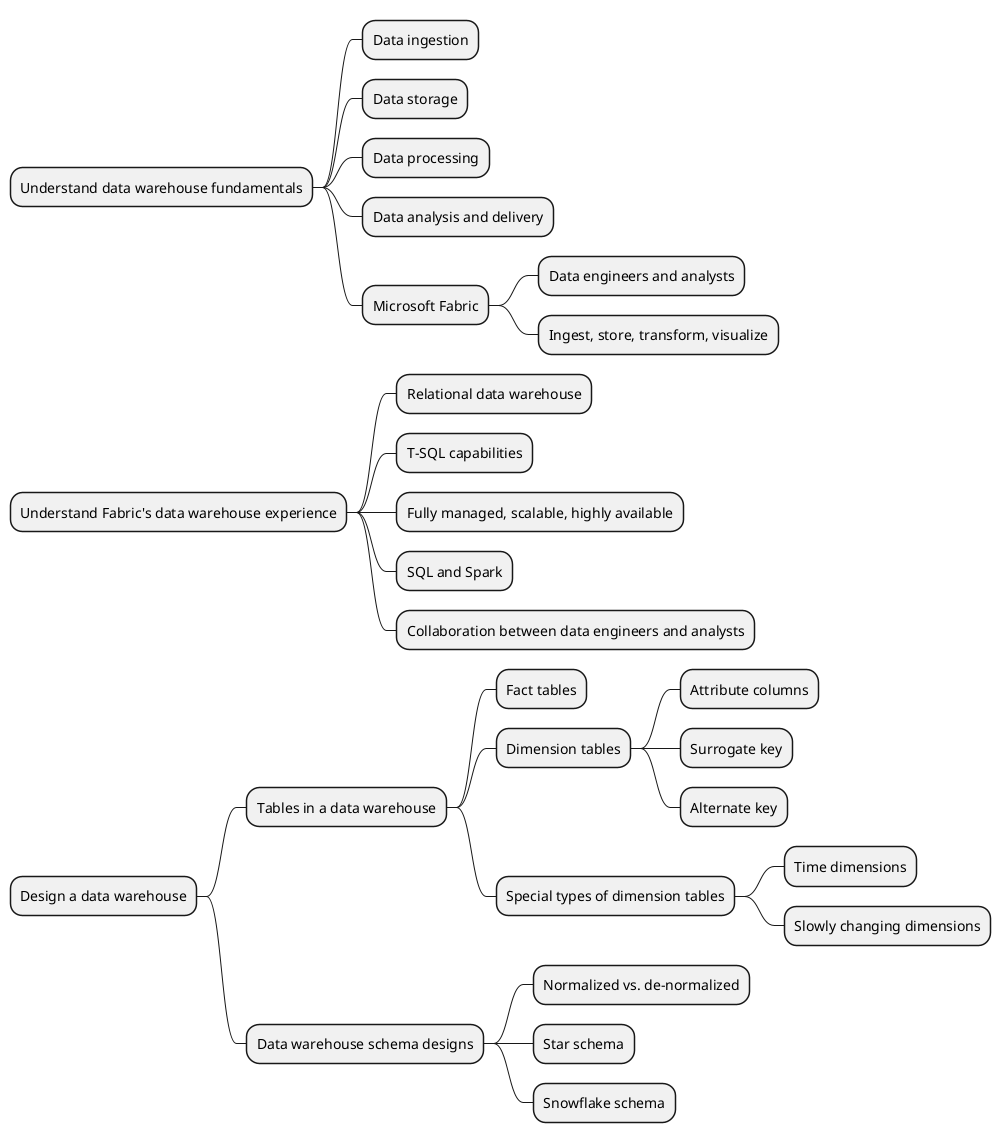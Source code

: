 @startmindmap
* Understand data warehouse fundamentals
** Data ingestion
** Data storage
** Data processing
** Data analysis and delivery
** Microsoft Fabric
*** Data engineers and analysts
*** Ingest, store, transform, visualize
* Understand Fabric's data warehouse experience
** Relational data warehouse
** T-SQL capabilities
** Fully managed, scalable, highly available
** SQL and Spark
** Collaboration between data engineers and analysts
* Design a data warehouse
** Tables in a data warehouse
*** Fact tables
*** Dimension tables
**** Attribute columns
**** Surrogate key
**** Alternate key
*** Special types of dimension tables
**** Time dimensions
**** Slowly changing dimensions
** Data warehouse schema designs
*** Normalized vs. de-normalized
*** Star schema
*** Snowflake schema
@endmindmap